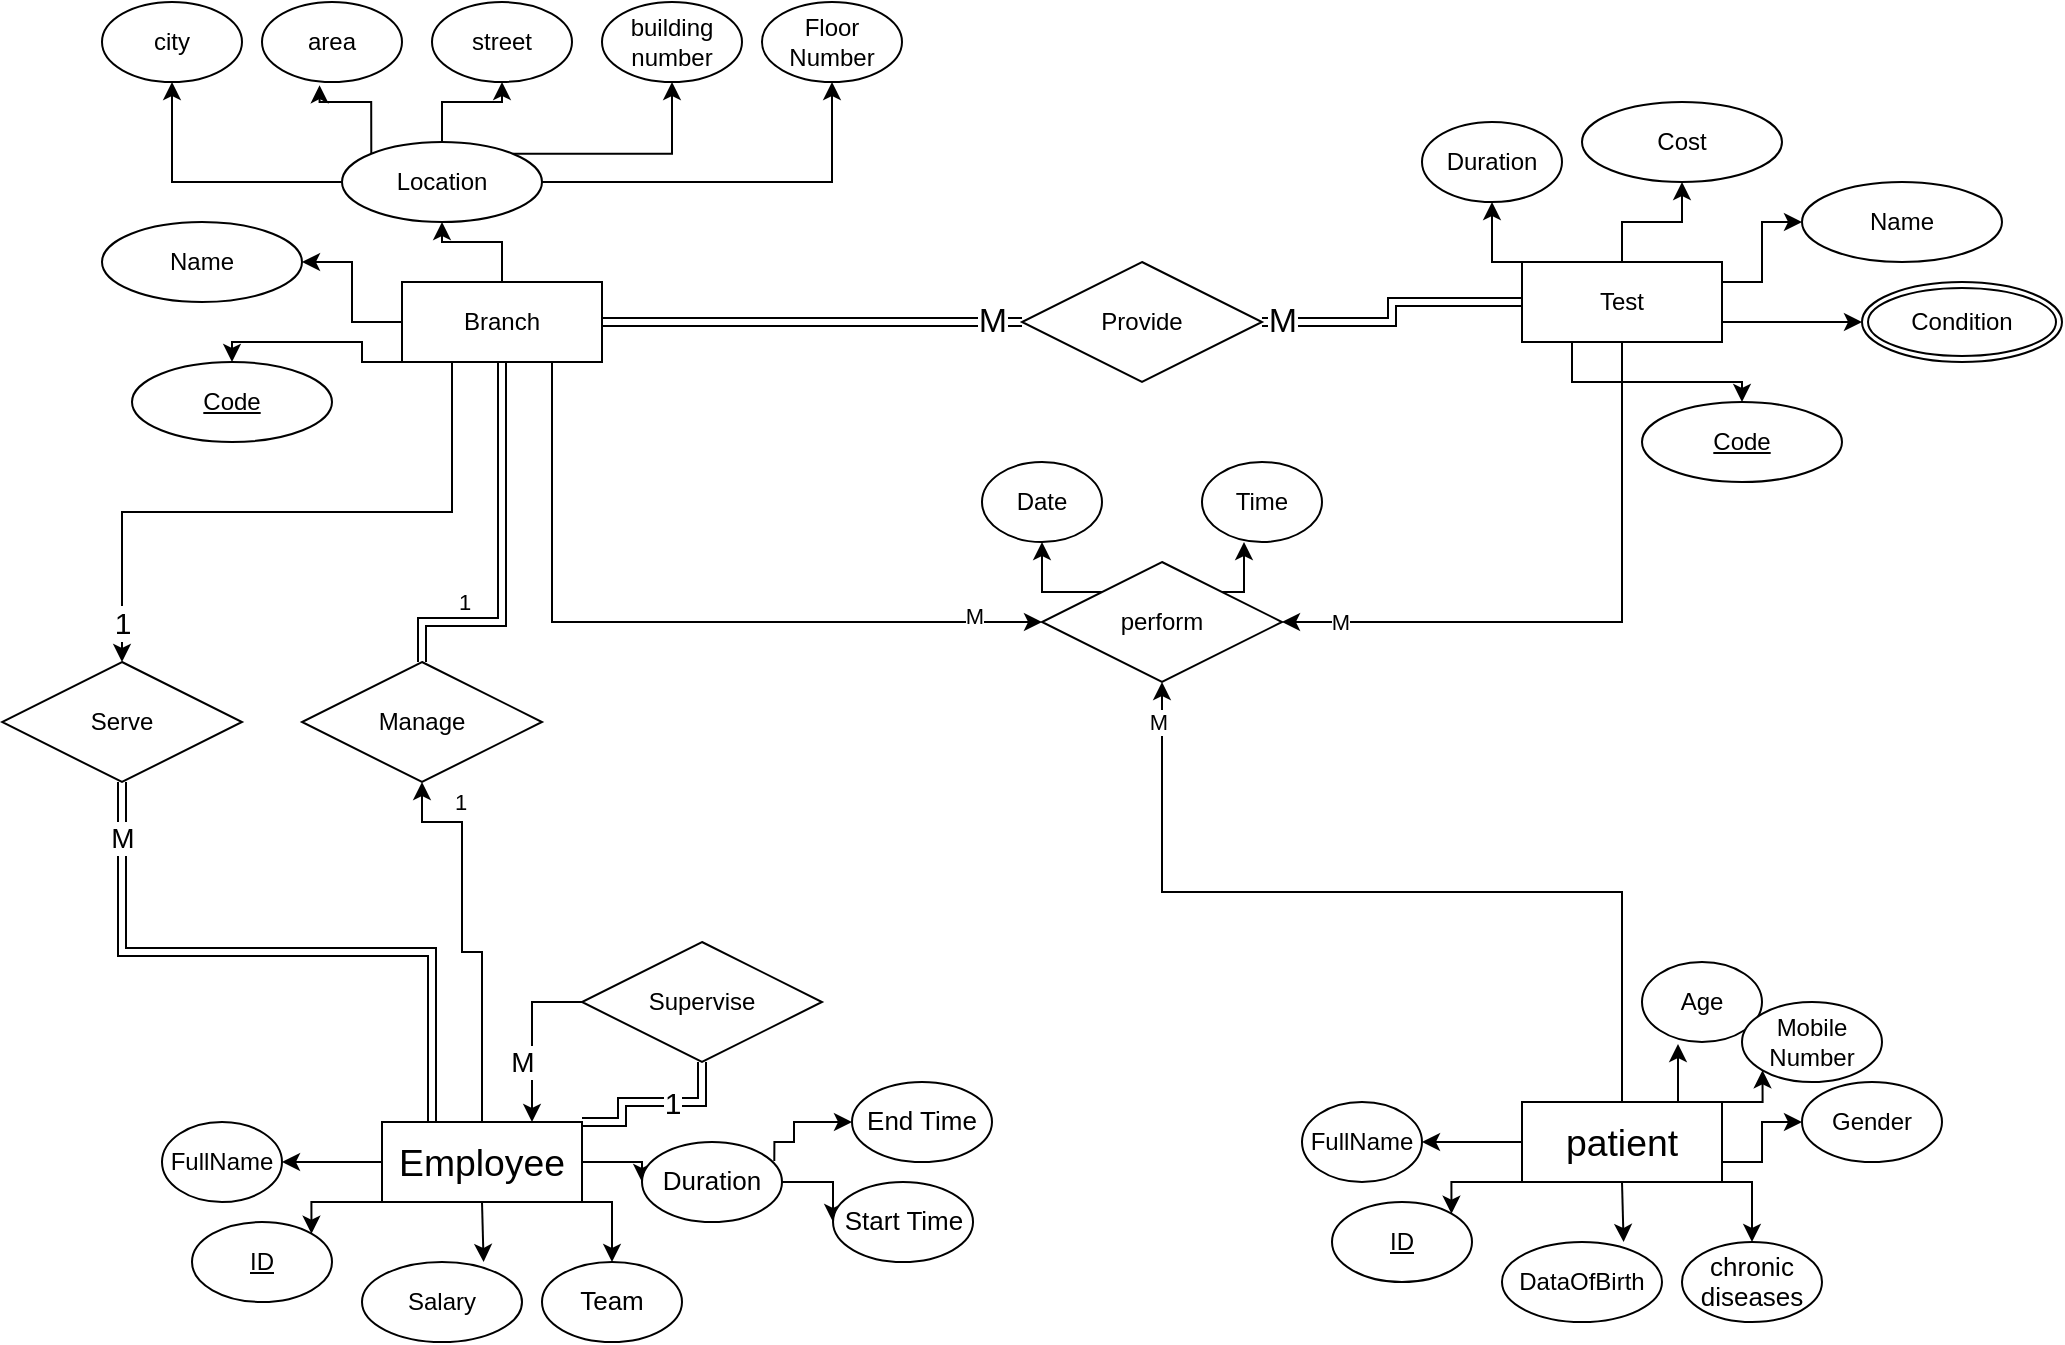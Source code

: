 <mxfile version="24.6.4" type="device">
  <diagram id="R2lEEEUBdFMjLlhIrx00" name="Page-1">
    <mxGraphModel dx="2350" dy="1846" grid="1" gridSize="10" guides="1" tooltips="1" connect="1" arrows="1" fold="1" page="1" pageScale="1" pageWidth="850" pageHeight="1100" math="0" shadow="0" extFonts="Permanent Marker^https://fonts.googleapis.com/css?family=Permanent+Marker">
      <root>
        <mxCell id="0" />
        <mxCell id="1" parent="0" />
        <mxCell id="YmvjijiLY2P1SuIOJziN-15" style="edgeStyle=orthogonalEdgeStyle;rounded=0;orthogonalLoop=1;jettySize=auto;html=1;exitX=0.5;exitY=0;exitDx=0;exitDy=0;entryX=0.5;entryY=1;entryDx=0;entryDy=0;" parent="1" source="YmvjijiLY2P1SuIOJziN-1" target="YmvjijiLY2P1SuIOJziN-4" edge="1">
          <mxGeometry relative="1" as="geometry" />
        </mxCell>
        <mxCell id="YmvjijiLY2P1SuIOJziN-16" style="edgeStyle=orthogonalEdgeStyle;rounded=0;orthogonalLoop=1;jettySize=auto;html=1;exitX=0;exitY=0.5;exitDx=0;exitDy=0;entryX=1;entryY=0.5;entryDx=0;entryDy=0;" parent="1" source="YmvjijiLY2P1SuIOJziN-1" target="YmvjijiLY2P1SuIOJziN-3" edge="1">
          <mxGeometry relative="1" as="geometry" />
        </mxCell>
        <mxCell id="YmvjijiLY2P1SuIOJziN-68" style="edgeStyle=orthogonalEdgeStyle;rounded=0;orthogonalLoop=1;jettySize=auto;html=1;exitX=1;exitY=0.5;exitDx=0;exitDy=0;entryX=0;entryY=0.5;entryDx=0;entryDy=0;shape=link;" parent="1" source="YmvjijiLY2P1SuIOJziN-1" target="YmvjijiLY2P1SuIOJziN-67" edge="1">
          <mxGeometry relative="1" as="geometry" />
        </mxCell>
        <mxCell id="YmvjijiLY2P1SuIOJziN-70" value="&lt;font style=&quot;font-size: 17px;&quot;&gt;M&lt;/font&gt;" style="edgeLabel;html=1;align=center;verticalAlign=middle;resizable=0;points=[];" parent="YmvjijiLY2P1SuIOJziN-68" vertex="1" connectable="0">
          <mxGeometry x="0.8" y="1" relative="1" as="geometry">
            <mxPoint x="6" y="1" as="offset" />
          </mxGeometry>
        </mxCell>
        <mxCell id="YmvjijiLY2P1SuIOJziN-79" style="edgeStyle=orthogonalEdgeStyle;rounded=0;orthogonalLoop=1;jettySize=auto;html=1;exitX=0.75;exitY=1;exitDx=0;exitDy=0;entryX=0;entryY=0.5;entryDx=0;entryDy=0;" parent="1" source="YmvjijiLY2P1SuIOJziN-1" target="YmvjijiLY2P1SuIOJziN-77" edge="1">
          <mxGeometry relative="1" as="geometry" />
        </mxCell>
        <mxCell id="YmvjijiLY2P1SuIOJziN-83" value="M" style="edgeLabel;html=1;align=center;verticalAlign=middle;resizable=0;points=[];" parent="YmvjijiLY2P1SuIOJziN-79" vertex="1" connectable="0">
          <mxGeometry x="0.815" y="3" relative="1" as="geometry">
            <mxPoint as="offset" />
          </mxGeometry>
        </mxCell>
        <mxCell id="YmvjijiLY2P1SuIOJziN-113" style="edgeStyle=orthogonalEdgeStyle;rounded=0;orthogonalLoop=1;jettySize=auto;html=1;exitX=0;exitY=1;exitDx=0;exitDy=0;entryX=0.5;entryY=0;entryDx=0;entryDy=0;" parent="1" source="YmvjijiLY2P1SuIOJziN-1" target="YmvjijiLY2P1SuIOJziN-2" edge="1">
          <mxGeometry relative="1" as="geometry">
            <Array as="points">
              <mxPoint x="110" y="130" />
              <mxPoint x="110" y="120" />
              <mxPoint x="45" y="120" />
            </Array>
          </mxGeometry>
        </mxCell>
        <mxCell id="YmvjijiLY2P1SuIOJziN-115" style="edgeStyle=orthogonalEdgeStyle;rounded=0;orthogonalLoop=1;jettySize=auto;html=1;exitX=0.25;exitY=1;exitDx=0;exitDy=0;entryX=0.5;entryY=0;entryDx=0;entryDy=0;" parent="1" source="YmvjijiLY2P1SuIOJziN-1" target="YmvjijiLY2P1SuIOJziN-114" edge="1">
          <mxGeometry relative="1" as="geometry" />
        </mxCell>
        <mxCell id="YmvjijiLY2P1SuIOJziN-117" value="&lt;font style=&quot;font-size: 15px;&quot;&gt;1&lt;/font&gt;" style="edgeLabel;html=1;align=center;verticalAlign=middle;resizable=0;points=[];" parent="YmvjijiLY2P1SuIOJziN-115" vertex="1" connectable="0">
          <mxGeometry x="0.848" y="-3" relative="1" as="geometry">
            <mxPoint x="3" y="4" as="offset" />
          </mxGeometry>
        </mxCell>
        <mxCell id="YmvjijiLY2P1SuIOJziN-128" style="edgeStyle=orthogonalEdgeStyle;rounded=0;orthogonalLoop=1;jettySize=auto;html=1;exitX=0.5;exitY=1;exitDx=0;exitDy=0;entryX=0.5;entryY=0;entryDx=0;entryDy=0;shape=link;" parent="1" source="YmvjijiLY2P1SuIOJziN-1" target="YmvjijiLY2P1SuIOJziN-127" edge="1">
          <mxGeometry relative="1" as="geometry">
            <Array as="points">
              <mxPoint x="180" y="260" />
              <mxPoint x="140" y="260" />
            </Array>
          </mxGeometry>
        </mxCell>
        <mxCell id="YmvjijiLY2P1SuIOJziN-132" value="1" style="edgeLabel;html=1;align=center;verticalAlign=middle;resizable=0;points=[];" parent="YmvjijiLY2P1SuIOJziN-128" vertex="1" connectable="0">
          <mxGeometry x="0.573" y="4" relative="1" as="geometry">
            <mxPoint y="-14" as="offset" />
          </mxGeometry>
        </mxCell>
        <mxCell id="YmvjijiLY2P1SuIOJziN-1" value="Branch" style="whiteSpace=wrap;html=1;align=center;" parent="1" vertex="1">
          <mxGeometry x="130" y="90" width="100" height="40" as="geometry" />
        </mxCell>
        <mxCell id="YmvjijiLY2P1SuIOJziN-2" value="Code" style="ellipse;whiteSpace=wrap;html=1;align=center;fontStyle=4;" parent="1" vertex="1">
          <mxGeometry x="-5" y="130" width="100" height="40" as="geometry" />
        </mxCell>
        <mxCell id="YmvjijiLY2P1SuIOJziN-3" value="Name" style="ellipse;whiteSpace=wrap;html=1;align=center;" parent="1" vertex="1">
          <mxGeometry x="-20" y="60" width="100" height="40" as="geometry" />
        </mxCell>
        <mxCell id="YmvjijiLY2P1SuIOJziN-10" style="edgeStyle=orthogonalEdgeStyle;rounded=0;orthogonalLoop=1;jettySize=auto;html=1;exitX=1;exitY=0.5;exitDx=0;exitDy=0;entryX=0.5;entryY=1;entryDx=0;entryDy=0;" parent="1" source="YmvjijiLY2P1SuIOJziN-4" target="YmvjijiLY2P1SuIOJziN-9" edge="1">
          <mxGeometry relative="1" as="geometry" />
        </mxCell>
        <mxCell id="YmvjijiLY2P1SuIOJziN-11" style="edgeStyle=orthogonalEdgeStyle;rounded=0;orthogonalLoop=1;jettySize=auto;html=1;exitX=1;exitY=0;exitDx=0;exitDy=0;entryX=0.5;entryY=1;entryDx=0;entryDy=0;" parent="1" source="YmvjijiLY2P1SuIOJziN-4" target="YmvjijiLY2P1SuIOJziN-5" edge="1">
          <mxGeometry relative="1" as="geometry" />
        </mxCell>
        <mxCell id="YmvjijiLY2P1SuIOJziN-12" style="edgeStyle=orthogonalEdgeStyle;rounded=0;orthogonalLoop=1;jettySize=auto;html=1;exitX=0.5;exitY=0;exitDx=0;exitDy=0;entryX=0.5;entryY=1;entryDx=0;entryDy=0;" parent="1" source="YmvjijiLY2P1SuIOJziN-4" target="YmvjijiLY2P1SuIOJziN-7" edge="1">
          <mxGeometry relative="1" as="geometry" />
        </mxCell>
        <mxCell id="YmvjijiLY2P1SuIOJziN-14" style="edgeStyle=orthogonalEdgeStyle;rounded=0;orthogonalLoop=1;jettySize=auto;html=1;exitX=0;exitY=0.5;exitDx=0;exitDy=0;entryX=0.5;entryY=1;entryDx=0;entryDy=0;" parent="1" source="YmvjijiLY2P1SuIOJziN-4" target="YmvjijiLY2P1SuIOJziN-6" edge="1">
          <mxGeometry relative="1" as="geometry" />
        </mxCell>
        <mxCell id="YmvjijiLY2P1SuIOJziN-4" value="Location" style="ellipse;whiteSpace=wrap;html=1;align=center;" parent="1" vertex="1">
          <mxGeometry x="100" y="20" width="100" height="40" as="geometry" />
        </mxCell>
        <mxCell id="YmvjijiLY2P1SuIOJziN-5" value="building number" style="ellipse;whiteSpace=wrap;html=1;align=center;" parent="1" vertex="1">
          <mxGeometry x="230" y="-50" width="70" height="40" as="geometry" />
        </mxCell>
        <mxCell id="YmvjijiLY2P1SuIOJziN-6" value="city" style="ellipse;whiteSpace=wrap;html=1;align=center;" parent="1" vertex="1">
          <mxGeometry x="-20" y="-50" width="70" height="40" as="geometry" />
        </mxCell>
        <mxCell id="YmvjijiLY2P1SuIOJziN-7" value="street" style="ellipse;whiteSpace=wrap;html=1;align=center;" parent="1" vertex="1">
          <mxGeometry x="145" y="-50" width="70" height="40" as="geometry" />
        </mxCell>
        <mxCell id="YmvjijiLY2P1SuIOJziN-8" value="area" style="ellipse;whiteSpace=wrap;html=1;align=center;" parent="1" vertex="1">
          <mxGeometry x="60" y="-50" width="70" height="40" as="geometry" />
        </mxCell>
        <mxCell id="YmvjijiLY2P1SuIOJziN-9" value="Floor Number" style="ellipse;whiteSpace=wrap;html=1;align=center;" parent="1" vertex="1">
          <mxGeometry x="310" y="-50" width="70" height="40" as="geometry" />
        </mxCell>
        <mxCell id="YmvjijiLY2P1SuIOJziN-13" style="edgeStyle=orthogonalEdgeStyle;rounded=0;orthogonalLoop=1;jettySize=auto;html=1;exitX=0;exitY=0;exitDx=0;exitDy=0;entryX=0.411;entryY=1.04;entryDx=0;entryDy=0;entryPerimeter=0;" parent="1" source="YmvjijiLY2P1SuIOJziN-4" target="YmvjijiLY2P1SuIOJziN-8" edge="1">
          <mxGeometry relative="1" as="geometry" />
        </mxCell>
        <mxCell id="YmvjijiLY2P1SuIOJziN-18" style="edgeStyle=orthogonalEdgeStyle;rounded=0;orthogonalLoop=1;jettySize=auto;html=1;exitX=0.5;exitY=0;exitDx=0;exitDy=0;entryX=0.5;entryY=1;entryDx=0;entryDy=0;" parent="1" source="YmvjijiLY2P1SuIOJziN-21" target="YmvjijiLY2P1SuIOJziN-24" edge="1">
          <mxGeometry relative="1" as="geometry" />
        </mxCell>
        <mxCell id="YmvjijiLY2P1SuIOJziN-20" style="edgeStyle=orthogonalEdgeStyle;rounded=0;orthogonalLoop=1;jettySize=auto;html=1;exitX=0.25;exitY=1;exitDx=0;exitDy=0;entryX=0.5;entryY=0;entryDx=0;entryDy=0;" parent="1" source="YmvjijiLY2P1SuIOJziN-21" target="YmvjijiLY2P1SuIOJziN-22" edge="1">
          <mxGeometry relative="1" as="geometry" />
        </mxCell>
        <mxCell id="YmvjijiLY2P1SuIOJziN-25" style="edgeStyle=orthogonalEdgeStyle;rounded=0;orthogonalLoop=1;jettySize=auto;html=1;exitX=1;exitY=0.25;exitDx=0;exitDy=0;entryX=0;entryY=0.5;entryDx=0;entryDy=0;" parent="1" source="YmvjijiLY2P1SuIOJziN-21" target="YmvjijiLY2P1SuIOJziN-23" edge="1">
          <mxGeometry relative="1" as="geometry" />
        </mxCell>
        <mxCell id="YmvjijiLY2P1SuIOJziN-69" style="edgeStyle=orthogonalEdgeStyle;rounded=0;orthogonalLoop=1;jettySize=auto;html=1;exitX=0;exitY=0.5;exitDx=0;exitDy=0;entryX=1;entryY=0.5;entryDx=0;entryDy=0;shape=link;" parent="1" source="YmvjijiLY2P1SuIOJziN-21" target="YmvjijiLY2P1SuIOJziN-67" edge="1">
          <mxGeometry relative="1" as="geometry" />
        </mxCell>
        <mxCell id="YmvjijiLY2P1SuIOJziN-80" style="edgeStyle=orthogonalEdgeStyle;rounded=0;orthogonalLoop=1;jettySize=auto;html=1;exitX=0.5;exitY=1;exitDx=0;exitDy=0;entryX=1;entryY=0.5;entryDx=0;entryDy=0;" parent="1" source="YmvjijiLY2P1SuIOJziN-21" target="YmvjijiLY2P1SuIOJziN-77" edge="1">
          <mxGeometry relative="1" as="geometry" />
        </mxCell>
        <mxCell id="YmvjijiLY2P1SuIOJziN-81" value="M" style="edgeLabel;html=1;align=center;verticalAlign=middle;resizable=0;points=[];" parent="YmvjijiLY2P1SuIOJziN-80" vertex="1" connectable="0">
          <mxGeometry x="0.813" y="-3" relative="1" as="geometry">
            <mxPoint y="3" as="offset" />
          </mxGeometry>
        </mxCell>
        <mxCell id="DbGPBKjgbKyn3m8IMXuP-4" style="edgeStyle=orthogonalEdgeStyle;rounded=0;orthogonalLoop=1;jettySize=auto;html=1;exitX=1;exitY=0.75;exitDx=0;exitDy=0;entryX=0;entryY=0.5;entryDx=0;entryDy=0;" parent="1" source="YmvjijiLY2P1SuIOJziN-21" target="DbGPBKjgbKyn3m8IMXuP-3" edge="1">
          <mxGeometry relative="1" as="geometry" />
        </mxCell>
        <mxCell id="DbGPBKjgbKyn3m8IMXuP-8" style="edgeStyle=orthogonalEdgeStyle;rounded=0;orthogonalLoop=1;jettySize=auto;html=1;exitX=0;exitY=0;exitDx=0;exitDy=0;entryX=0.5;entryY=1;entryDx=0;entryDy=0;" parent="1" source="YmvjijiLY2P1SuIOJziN-21" target="DbGPBKjgbKyn3m8IMXuP-6" edge="1">
          <mxGeometry relative="1" as="geometry" />
        </mxCell>
        <mxCell id="YmvjijiLY2P1SuIOJziN-21" value="Test" style="whiteSpace=wrap;html=1;align=center;" parent="1" vertex="1">
          <mxGeometry x="690" y="80" width="100" height="40" as="geometry" />
        </mxCell>
        <mxCell id="YmvjijiLY2P1SuIOJziN-22" value="Code" style="ellipse;whiteSpace=wrap;html=1;align=center;fontStyle=4;" parent="1" vertex="1">
          <mxGeometry x="750" y="150" width="100" height="40" as="geometry" />
        </mxCell>
        <mxCell id="YmvjijiLY2P1SuIOJziN-23" value="Name" style="ellipse;whiteSpace=wrap;html=1;align=center;" parent="1" vertex="1">
          <mxGeometry x="830" y="40" width="100" height="40" as="geometry" />
        </mxCell>
        <mxCell id="YmvjijiLY2P1SuIOJziN-24" value="Cost" style="ellipse;whiteSpace=wrap;html=1;align=center;" parent="1" vertex="1">
          <mxGeometry x="720" width="100" height="40" as="geometry" />
        </mxCell>
        <mxCell id="YmvjijiLY2P1SuIOJziN-44" style="edgeStyle=orthogonalEdgeStyle;rounded=0;orthogonalLoop=1;jettySize=auto;html=1;exitX=0;exitY=0.5;exitDx=0;exitDy=0;entryX=1;entryY=0.5;entryDx=0;entryDy=0;" parent="1" source="YmvjijiLY2P1SuIOJziN-50" target="YmvjijiLY2P1SuIOJziN-52" edge="1">
          <mxGeometry relative="1" as="geometry" />
        </mxCell>
        <mxCell id="YmvjijiLY2P1SuIOJziN-48" style="edgeStyle=orthogonalEdgeStyle;rounded=0;orthogonalLoop=1;jettySize=auto;html=1;exitX=1;exitY=1;exitDx=0;exitDy=0;entryX=0.5;entryY=0;entryDx=0;entryDy=0;" parent="1" source="YmvjijiLY2P1SuIOJziN-50" target="YmvjijiLY2P1SuIOJziN-56" edge="1">
          <mxGeometry relative="1" as="geometry" />
        </mxCell>
        <mxCell id="YmvjijiLY2P1SuIOJziN-49" style="edgeStyle=orthogonalEdgeStyle;rounded=0;orthogonalLoop=1;jettySize=auto;html=1;exitX=0;exitY=1;exitDx=0;exitDy=0;entryX=1;entryY=0;entryDx=0;entryDy=0;" parent="1" source="YmvjijiLY2P1SuIOJziN-50" target="YmvjijiLY2P1SuIOJziN-51" edge="1">
          <mxGeometry relative="1" as="geometry" />
        </mxCell>
        <mxCell id="YmvjijiLY2P1SuIOJziN-64" style="edgeStyle=orthogonalEdgeStyle;rounded=0;orthogonalLoop=1;jettySize=auto;html=1;exitX=1;exitY=0.5;exitDx=0;exitDy=0;entryX=0;entryY=0.5;entryDx=0;entryDy=0;" parent="1" source="YmvjijiLY2P1SuIOJziN-50" target="YmvjijiLY2P1SuIOJziN-59" edge="1">
          <mxGeometry relative="1" as="geometry" />
        </mxCell>
        <mxCell id="YmvjijiLY2P1SuIOJziN-116" style="edgeStyle=orthogonalEdgeStyle;rounded=0;orthogonalLoop=1;jettySize=auto;html=1;exitX=0.25;exitY=0;exitDx=0;exitDy=0;entryX=0.5;entryY=1;entryDx=0;entryDy=0;shape=link;" parent="1" source="YmvjijiLY2P1SuIOJziN-50" target="YmvjijiLY2P1SuIOJziN-114" edge="1">
          <mxGeometry relative="1" as="geometry" />
        </mxCell>
        <mxCell id="YmvjijiLY2P1SuIOJziN-118" value="&lt;font style=&quot;font-size: 14px;&quot;&gt;M&lt;/font&gt;" style="edgeLabel;html=1;align=center;verticalAlign=middle;resizable=0;points=[];" parent="YmvjijiLY2P1SuIOJziN-116" vertex="1" connectable="0">
          <mxGeometry x="0.801" y="-2" relative="1" as="geometry">
            <mxPoint x="-2" y="-5" as="offset" />
          </mxGeometry>
        </mxCell>
        <mxCell id="YmvjijiLY2P1SuIOJziN-120" style="edgeStyle=orthogonalEdgeStyle;rounded=0;orthogonalLoop=1;jettySize=auto;html=1;exitX=1;exitY=0;exitDx=0;exitDy=0;entryX=0.5;entryY=1;entryDx=0;entryDy=0;shape=link;" parent="1" source="YmvjijiLY2P1SuIOJziN-50" target="YmvjijiLY2P1SuIOJziN-119" edge="1">
          <mxGeometry relative="1" as="geometry">
            <Array as="points">
              <mxPoint x="240" y="510" />
              <mxPoint x="240" y="500" />
              <mxPoint x="280" y="500" />
            </Array>
          </mxGeometry>
        </mxCell>
        <mxCell id="YmvjijiLY2P1SuIOJziN-129" style="edgeStyle=orthogonalEdgeStyle;rounded=0;orthogonalLoop=1;jettySize=auto;html=1;exitX=0.5;exitY=0;exitDx=0;exitDy=0;entryX=0.5;entryY=1;entryDx=0;entryDy=0;" parent="1" source="YmvjijiLY2P1SuIOJziN-50" target="YmvjijiLY2P1SuIOJziN-127" edge="1">
          <mxGeometry relative="1" as="geometry">
            <Array as="points">
              <mxPoint x="170" y="425" />
              <mxPoint x="160" y="425" />
              <mxPoint x="160" y="360" />
              <mxPoint x="140" y="360" />
            </Array>
          </mxGeometry>
        </mxCell>
        <mxCell id="YmvjijiLY2P1SuIOJziN-133" value="1" style="edgeLabel;html=1;align=center;verticalAlign=middle;resizable=0;points=[];" parent="YmvjijiLY2P1SuIOJziN-129" vertex="1" connectable="0">
          <mxGeometry x="0.688" y="2" relative="1" as="geometry">
            <mxPoint x="8" y="-12" as="offset" />
          </mxGeometry>
        </mxCell>
        <mxCell id="YmvjijiLY2P1SuIOJziN-50" value="&lt;span style=&quot;font-size:14.0pt;line-height:107%;&lt;br/&gt;font-family:&amp;quot;Arial&amp;quot;,sans-serif;mso-ascii-theme-font:minor-bidi;mso-fareast-font-family:&lt;br/&gt;Calibri;mso-fareast-theme-font:minor-latin;mso-hansi-theme-font:minor-bidi;&lt;br/&gt;mso-bidi-theme-font:minor-bidi;mso-ansi-language:EN-US;mso-fareast-language:&lt;br/&gt;EN-US;mso-bidi-language:AR-EG&quot;&gt;Employee&lt;/span&gt;" style="whiteSpace=wrap;html=1;align=center;" parent="1" vertex="1">
          <mxGeometry x="120" y="510" width="100" height="40" as="geometry" />
        </mxCell>
        <mxCell id="YmvjijiLY2P1SuIOJziN-51" value="ID" style="ellipse;whiteSpace=wrap;html=1;align=center;fontStyle=4;" parent="1" vertex="1">
          <mxGeometry x="25" y="560" width="70" height="40" as="geometry" />
        </mxCell>
        <mxCell id="YmvjijiLY2P1SuIOJziN-52" value="FullName" style="ellipse;whiteSpace=wrap;html=1;align=center;" parent="1" vertex="1">
          <mxGeometry x="10" y="510" width="60" height="40" as="geometry" />
        </mxCell>
        <mxCell id="YmvjijiLY2P1SuIOJziN-56" value="&lt;span style=&quot;line-height: 107%; font-family: Arial, sans-serif;&quot;&gt;&lt;font style=&quot;font-size: 13px;&quot;&gt;Team&lt;/font&gt;&lt;/span&gt;" style="ellipse;whiteSpace=wrap;html=1;align=center;" parent="1" vertex="1">
          <mxGeometry x="200" y="580" width="70" height="40" as="geometry" />
        </mxCell>
        <mxCell id="YmvjijiLY2P1SuIOJziN-57" value="Salary" style="ellipse;whiteSpace=wrap;html=1;align=center;" parent="1" vertex="1">
          <mxGeometry x="110" y="580" width="80" height="40" as="geometry" />
        </mxCell>
        <mxCell id="YmvjijiLY2P1SuIOJziN-58" style="edgeStyle=orthogonalEdgeStyle;rounded=0;orthogonalLoop=1;jettySize=auto;html=1;exitX=0.5;exitY=1;exitDx=0;exitDy=0;entryX=0.76;entryY=0;entryDx=0;entryDy=0;entryPerimeter=0;" parent="1" source="YmvjijiLY2P1SuIOJziN-50" target="YmvjijiLY2P1SuIOJziN-57" edge="1">
          <mxGeometry relative="1" as="geometry" />
        </mxCell>
        <mxCell id="YmvjijiLY2P1SuIOJziN-62" style="edgeStyle=orthogonalEdgeStyle;rounded=0;orthogonalLoop=1;jettySize=auto;html=1;exitX=0.945;exitY=0.237;exitDx=0;exitDy=0;entryX=0;entryY=0.5;entryDx=0;entryDy=0;exitPerimeter=0;" parent="1" source="YmvjijiLY2P1SuIOJziN-59" target="YmvjijiLY2P1SuIOJziN-61" edge="1">
          <mxGeometry relative="1" as="geometry">
            <mxPoint x="300.002" y="435.713" as="sourcePoint" />
            <Array as="points">
              <mxPoint x="316" y="520" />
              <mxPoint x="326" y="520" />
              <mxPoint x="326" y="510" />
            </Array>
          </mxGeometry>
        </mxCell>
        <mxCell id="YmvjijiLY2P1SuIOJziN-63" style="edgeStyle=orthogonalEdgeStyle;rounded=0;orthogonalLoop=1;jettySize=auto;html=1;exitX=1;exitY=0.5;exitDx=0;exitDy=0;entryX=0;entryY=0.5;entryDx=0;entryDy=0;" parent="1" source="YmvjijiLY2P1SuIOJziN-59" target="YmvjijiLY2P1SuIOJziN-60" edge="1">
          <mxGeometry relative="1" as="geometry">
            <mxPoint x="300.002" y="464.287" as="sourcePoint" />
          </mxGeometry>
        </mxCell>
        <mxCell id="YmvjijiLY2P1SuIOJziN-59" value="&lt;span style=&quot;line-height: 107%; font-family: Arial, sans-serif;&quot;&gt;&lt;font style=&quot;font-size: 13px;&quot;&gt;Duration&lt;/font&gt;&lt;/span&gt;" style="ellipse;whiteSpace=wrap;html=1;align=center;" parent="1" vertex="1">
          <mxGeometry x="250" y="520" width="70" height="40" as="geometry" />
        </mxCell>
        <mxCell id="YmvjijiLY2P1SuIOJziN-60" value="&lt;span style=&quot;line-height: 107%; font-family: Arial, sans-serif;&quot;&gt;&lt;font style=&quot;font-size: 13px;&quot;&gt;Start Time&lt;/font&gt;&lt;/span&gt;" style="ellipse;whiteSpace=wrap;html=1;align=center;" parent="1" vertex="1">
          <mxGeometry x="345.51" y="540" width="70" height="40" as="geometry" />
        </mxCell>
        <mxCell id="YmvjijiLY2P1SuIOJziN-61" value="&lt;span style=&quot;line-height: 107%; font-family: Arial, sans-serif;&quot;&gt;&lt;font style=&quot;font-size: 13px;&quot;&gt;End Time&lt;/font&gt;&lt;/span&gt;" style="ellipse;whiteSpace=wrap;html=1;align=center;" parent="1" vertex="1">
          <mxGeometry x="355" y="490" width="70" height="40" as="geometry" />
        </mxCell>
        <mxCell id="YmvjijiLY2P1SuIOJziN-67" value="Provide" style="shape=rhombus;perimeter=rhombusPerimeter;whiteSpace=wrap;html=1;align=center;" parent="1" vertex="1">
          <mxGeometry x="440" y="80" width="120" height="60" as="geometry" />
        </mxCell>
        <mxCell id="YmvjijiLY2P1SuIOJziN-88" style="edgeStyle=orthogonalEdgeStyle;rounded=0;orthogonalLoop=1;jettySize=auto;html=1;exitX=0;exitY=0;exitDx=0;exitDy=0;entryX=0.5;entryY=1;entryDx=0;entryDy=0;" parent="1" source="YmvjijiLY2P1SuIOJziN-77" target="YmvjijiLY2P1SuIOJziN-86" edge="1">
          <mxGeometry relative="1" as="geometry" />
        </mxCell>
        <mxCell id="YmvjijiLY2P1SuIOJziN-77" value="perform" style="shape=rhombus;perimeter=rhombusPerimeter;whiteSpace=wrap;html=1;align=center;" parent="1" vertex="1">
          <mxGeometry x="450" y="230" width="120" height="60" as="geometry" />
        </mxCell>
        <mxCell id="YmvjijiLY2P1SuIOJziN-85" value="Time" style="ellipse;whiteSpace=wrap;html=1;align=center;" parent="1" vertex="1">
          <mxGeometry x="530" y="180" width="60" height="40" as="geometry" />
        </mxCell>
        <mxCell id="YmvjijiLY2P1SuIOJziN-86" value="Date" style="ellipse;whiteSpace=wrap;html=1;align=center;" parent="1" vertex="1">
          <mxGeometry x="420" y="180" width="60" height="40" as="geometry" />
        </mxCell>
        <mxCell id="YmvjijiLY2P1SuIOJziN-87" style="edgeStyle=orthogonalEdgeStyle;rounded=0;orthogonalLoop=1;jettySize=auto;html=1;exitX=1;exitY=0;exitDx=0;exitDy=0;entryX=0.35;entryY=1;entryDx=0;entryDy=0;entryPerimeter=0;" parent="1" source="YmvjijiLY2P1SuIOJziN-77" target="YmvjijiLY2P1SuIOJziN-85" edge="1">
          <mxGeometry relative="1" as="geometry" />
        </mxCell>
        <mxCell id="YmvjijiLY2P1SuIOJziN-89" style="edgeStyle=orthogonalEdgeStyle;rounded=0;orthogonalLoop=1;jettySize=auto;html=1;exitX=0;exitY=0.5;exitDx=0;exitDy=0;entryX=1;entryY=0.5;entryDx=0;entryDy=0;" parent="1" source="YmvjijiLY2P1SuIOJziN-97" target="YmvjijiLY2P1SuIOJziN-99" edge="1">
          <mxGeometry relative="1" as="geometry" />
        </mxCell>
        <mxCell id="YmvjijiLY2P1SuIOJziN-93" style="edgeStyle=orthogonalEdgeStyle;rounded=0;orthogonalLoop=1;jettySize=auto;html=1;exitX=1;exitY=1;exitDx=0;exitDy=0;entryX=0.5;entryY=0;entryDx=0;entryDy=0;" parent="1" source="YmvjijiLY2P1SuIOJziN-97" target="YmvjijiLY2P1SuIOJziN-103" edge="1">
          <mxGeometry relative="1" as="geometry" />
        </mxCell>
        <mxCell id="YmvjijiLY2P1SuIOJziN-94" style="edgeStyle=orthogonalEdgeStyle;rounded=0;orthogonalLoop=1;jettySize=auto;html=1;exitX=0;exitY=1;exitDx=0;exitDy=0;entryX=1;entryY=0;entryDx=0;entryDy=0;" parent="1" source="YmvjijiLY2P1SuIOJziN-97" target="YmvjijiLY2P1SuIOJziN-98" edge="1">
          <mxGeometry relative="1" as="geometry" />
        </mxCell>
        <mxCell id="YmvjijiLY2P1SuIOJziN-106" style="edgeStyle=orthogonalEdgeStyle;rounded=0;orthogonalLoop=1;jettySize=auto;html=1;exitX=0.5;exitY=0;exitDx=0;exitDy=0;entryX=0.5;entryY=1;entryDx=0;entryDy=0;" parent="1" source="YmvjijiLY2P1SuIOJziN-97" target="YmvjijiLY2P1SuIOJziN-77" edge="1">
          <mxGeometry relative="1" as="geometry" />
        </mxCell>
        <mxCell id="YmvjijiLY2P1SuIOJziN-112" value="M" style="edgeLabel;html=1;align=center;verticalAlign=middle;resizable=0;points=[];" parent="YmvjijiLY2P1SuIOJziN-106" vertex="1" connectable="0">
          <mxGeometry x="0.91" y="2" relative="1" as="geometry">
            <mxPoint as="offset" />
          </mxGeometry>
        </mxCell>
        <mxCell id="YmvjijiLY2P1SuIOJziN-109" style="edgeStyle=orthogonalEdgeStyle;rounded=0;orthogonalLoop=1;jettySize=auto;html=1;exitX=1;exitY=0;exitDx=0;exitDy=0;entryX=0;entryY=1;entryDx=0;entryDy=0;" parent="1" source="YmvjijiLY2P1SuIOJziN-97" target="YmvjijiLY2P1SuIOJziN-101" edge="1">
          <mxGeometry relative="1" as="geometry" />
        </mxCell>
        <mxCell id="YmvjijiLY2P1SuIOJziN-110" style="edgeStyle=orthogonalEdgeStyle;rounded=0;orthogonalLoop=1;jettySize=auto;html=1;exitX=1;exitY=0.75;exitDx=0;exitDy=0;" parent="1" source="YmvjijiLY2P1SuIOJziN-97" target="YmvjijiLY2P1SuIOJziN-102" edge="1">
          <mxGeometry relative="1" as="geometry" />
        </mxCell>
        <mxCell id="YmvjijiLY2P1SuIOJziN-97" value="&lt;span style=&quot;font-size:14.0pt;line-height:107%;&lt;br/&gt;font-family:&amp;quot;Arial&amp;quot;,sans-serif;mso-ascii-theme-font:minor-bidi;mso-fareast-font-family:&lt;br/&gt;Calibri;mso-fareast-theme-font:minor-latin;mso-hansi-theme-font:minor-bidi;&lt;br/&gt;mso-bidi-theme-font:minor-bidi;mso-ansi-language:EN-US;mso-fareast-language:&lt;br/&gt;EN-US;mso-bidi-language:AR-EG&quot;&gt;patient&lt;/span&gt;" style="whiteSpace=wrap;html=1;align=center;" parent="1" vertex="1">
          <mxGeometry x="690" y="500" width="100" height="40" as="geometry" />
        </mxCell>
        <mxCell id="YmvjijiLY2P1SuIOJziN-98" value="ID" style="ellipse;whiteSpace=wrap;html=1;align=center;fontStyle=4;" parent="1" vertex="1">
          <mxGeometry x="595" y="550" width="70" height="40" as="geometry" />
        </mxCell>
        <mxCell id="YmvjijiLY2P1SuIOJziN-99" value="FullName" style="ellipse;whiteSpace=wrap;html=1;align=center;" parent="1" vertex="1">
          <mxGeometry x="580" y="500" width="60" height="40" as="geometry" />
        </mxCell>
        <mxCell id="YmvjijiLY2P1SuIOJziN-100" value="Age" style="ellipse;whiteSpace=wrap;html=1;align=center;" parent="1" vertex="1">
          <mxGeometry x="750" y="430" width="60" height="40" as="geometry" />
        </mxCell>
        <mxCell id="YmvjijiLY2P1SuIOJziN-101" value="Mobile Number" style="ellipse;whiteSpace=wrap;html=1;align=center;" parent="1" vertex="1">
          <mxGeometry x="800" y="450" width="70" height="40" as="geometry" />
        </mxCell>
        <mxCell id="YmvjijiLY2P1SuIOJziN-102" value="Gender" style="ellipse;whiteSpace=wrap;html=1;align=center;" parent="1" vertex="1">
          <mxGeometry x="830" y="490" width="70" height="40" as="geometry" />
        </mxCell>
        <mxCell id="YmvjijiLY2P1SuIOJziN-103" value="&lt;span style=&quot;line-height: 107%; font-family: Arial, sans-serif;&quot;&gt;&lt;font style=&quot;font-size: 13px;&quot;&gt;chronic diseases&lt;/font&gt;&lt;/span&gt;" style="ellipse;whiteSpace=wrap;html=1;align=center;" parent="1" vertex="1">
          <mxGeometry x="770" y="570" width="70" height="40" as="geometry" />
        </mxCell>
        <mxCell id="YmvjijiLY2P1SuIOJziN-104" value="DataOfBirth" style="ellipse;whiteSpace=wrap;html=1;align=center;" parent="1" vertex="1">
          <mxGeometry x="680" y="570" width="80" height="40" as="geometry" />
        </mxCell>
        <mxCell id="YmvjijiLY2P1SuIOJziN-105" style="edgeStyle=orthogonalEdgeStyle;rounded=0;orthogonalLoop=1;jettySize=auto;html=1;exitX=0.5;exitY=1;exitDx=0;exitDy=0;entryX=0.76;entryY=0;entryDx=0;entryDy=0;entryPerimeter=0;" parent="1" source="YmvjijiLY2P1SuIOJziN-97" target="YmvjijiLY2P1SuIOJziN-104" edge="1">
          <mxGeometry relative="1" as="geometry" />
        </mxCell>
        <mxCell id="YmvjijiLY2P1SuIOJziN-108" style="edgeStyle=orthogonalEdgeStyle;rounded=0;orthogonalLoop=1;jettySize=auto;html=1;exitX=0.75;exitY=0;exitDx=0;exitDy=0;entryX=0.3;entryY=1.025;entryDx=0;entryDy=0;entryPerimeter=0;" parent="1" source="YmvjijiLY2P1SuIOJziN-97" target="YmvjijiLY2P1SuIOJziN-100" edge="1">
          <mxGeometry relative="1" as="geometry" />
        </mxCell>
        <mxCell id="YmvjijiLY2P1SuIOJziN-114" value="Serve" style="shape=rhombus;perimeter=rhombusPerimeter;whiteSpace=wrap;html=1;align=center;" parent="1" vertex="1">
          <mxGeometry x="-70" y="280" width="120" height="60" as="geometry" />
        </mxCell>
        <mxCell id="YmvjijiLY2P1SuIOJziN-125" style="edgeStyle=orthogonalEdgeStyle;rounded=0;orthogonalLoop=1;jettySize=auto;html=1;exitX=0;exitY=0.5;exitDx=0;exitDy=0;entryX=0.75;entryY=0;entryDx=0;entryDy=0;" parent="1" source="YmvjijiLY2P1SuIOJziN-119" target="YmvjijiLY2P1SuIOJziN-50" edge="1">
          <mxGeometry relative="1" as="geometry" />
        </mxCell>
        <mxCell id="YmvjijiLY2P1SuIOJziN-119" value="Supervise" style="shape=rhombus;perimeter=rhombusPerimeter;whiteSpace=wrap;html=1;align=center;" parent="1" vertex="1">
          <mxGeometry x="220" y="420" width="120" height="60" as="geometry" />
        </mxCell>
        <mxCell id="YmvjijiLY2P1SuIOJziN-124" value="&lt;font style=&quot;font-size: 15px;&quot;&gt;1&lt;/font&gt;" style="edgeLabel;html=1;align=center;verticalAlign=middle;resizable=0;points=[];" parent="1" vertex="1" connectable="0">
          <mxGeometry x="265" y="500.001" as="geometry" />
        </mxCell>
        <mxCell id="YmvjijiLY2P1SuIOJziN-126" value="&lt;font style=&quot;font-size: 14px;&quot;&gt;M&lt;/font&gt;" style="edgeLabel;html=1;align=center;verticalAlign=middle;resizable=0;points=[];" parent="1" vertex="1" connectable="0">
          <mxGeometry x="190" y="480.002" as="geometry" />
        </mxCell>
        <mxCell id="YmvjijiLY2P1SuIOJziN-127" value="Manage" style="shape=rhombus;perimeter=rhombusPerimeter;whiteSpace=wrap;html=1;align=center;" parent="1" vertex="1">
          <mxGeometry x="80" y="280" width="120" height="60" as="geometry" />
        </mxCell>
        <mxCell id="DbGPBKjgbKyn3m8IMXuP-1" value="&lt;font style=&quot;font-size: 17px;&quot;&gt;M&lt;/font&gt;" style="edgeLabel;html=1;align=center;verticalAlign=middle;resizable=0;points=[];" parent="1" vertex="1" connectable="0">
          <mxGeometry x="570.001" y="110.0" as="geometry" />
        </mxCell>
        <mxCell id="DbGPBKjgbKyn3m8IMXuP-3" value="Condition" style="ellipse;shape=doubleEllipse;margin=3;whiteSpace=wrap;html=1;align=center;" parent="1" vertex="1">
          <mxGeometry x="860" y="90" width="100" height="40" as="geometry" />
        </mxCell>
        <mxCell id="DbGPBKjgbKyn3m8IMXuP-6" value="Duration" style="ellipse;whiteSpace=wrap;html=1;align=center;" parent="1" vertex="1">
          <mxGeometry x="640" y="10" width="70" height="40" as="geometry" />
        </mxCell>
      </root>
    </mxGraphModel>
  </diagram>
</mxfile>
